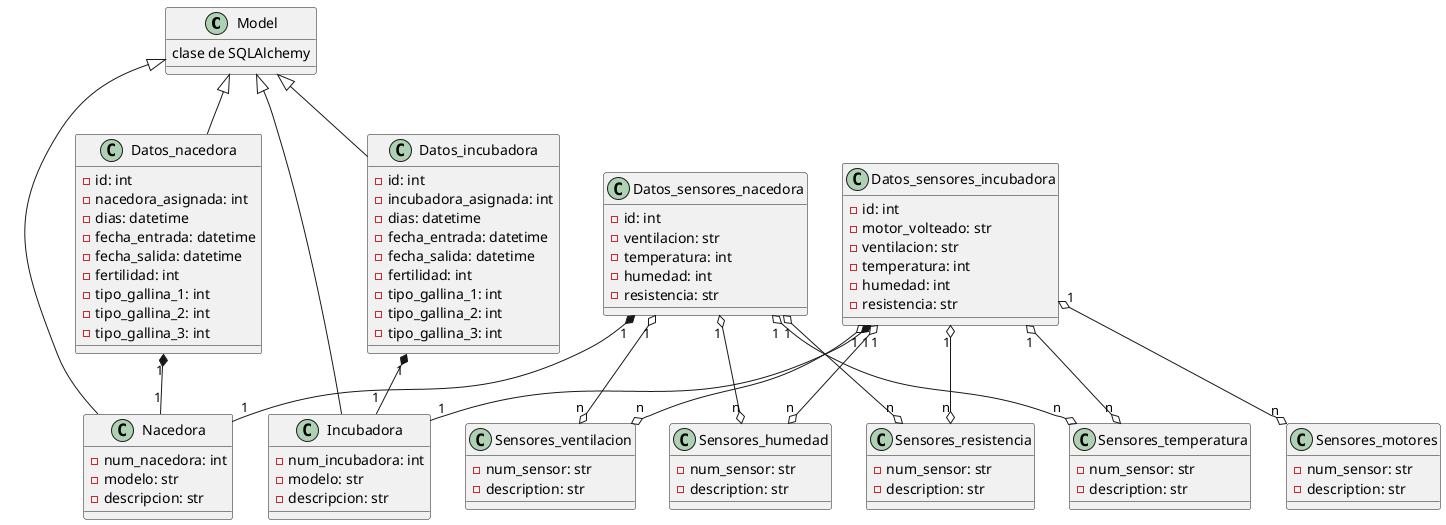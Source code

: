 @startuml Diagram de Clases
class Model {
 clase de SQLAlchemy
}

class Incubadora {
    - num_incubadora: int
    - modelo: str 
    - descripcion: str
}

class Nacedora {
    - num_nacedora: int
    - modelo: str 
    - descripcion: str
}

class Datos_incubadora {
    - id: int 
    - incubadora_asignada: int
    - dias: datetime 
    - fecha_entrada: datetime 
    - fecha_salida: datetime 
    - fertilidad: int 
    - tipo_gallina_1: int 
    - tipo_gallina_2: int 
    - tipo_gallina_3: int 
}

class Datos_nacedora {
    - id: int 
    - nacedora_asignada: int
    - dias: datetime 
    - fecha_entrada: datetime 
    - fecha_salida: datetime 
    - fertilidad: int 
    - tipo_gallina_1: int 
    - tipo_gallina_2: int 
    - tipo_gallina_3: int 
}

class Datos_sensores_incubadora{
    - id: int 
    - motor_volteado: str 
    - ventilacion: str 
    - temperatura: int 
    - humedad: int 
    - resistencia: str 
}

class Datos_sensores_nacedora{
    - id: int 
    - ventilacion: str 
    - temperatura: int 
    - humedad: int 
    - resistencia: str 
}

class Sensores_humedad {
    - num_sensor: str
    - description: str
}

class Sensores_motores {
    - num_sensor: str
    - description: str
}

class Sensores_resistencia {
    - num_sensor: str
    - description: str
}

class Sensores_temperatura {
    - num_sensor: str
    - description: str
}

class Sensores_ventilacion {
    - num_sensor: str
    - description: str
}

Model <|-- Incubadora
Datos_incubadora "1" *-- "1" Incubadora
Model <|-- Datos_incubadora
Datos_sensores_incubadora "1" *-- "1" Incubadora
Datos_sensores_incubadora "1" o--o "n" Sensores_humedad
Datos_sensores_incubadora "1" o--o "n" Sensores_motores
Datos_sensores_incubadora "1" o--o "n" Sensores_resistencia
Datos_sensores_incubadora "1" o--o "n" Sensores_temperatura
Datos_sensores_incubadora "1" o--o "n" Sensores_ventilacion


Model <|-- Nacedora
Datos_nacedora "1" *-- "1" Nacedora
Model <|-- Datos_nacedora
Datos_sensores_nacedora "1" *-- "1" Nacedora
Datos_sensores_nacedora "1" o--o "n" Sensores_humedad
Datos_sensores_nacedora "1" o--o "n" Sensores_resistencia
Datos_sensores_nacedora "1" o--o "n" Sensores_temperatura
Datos_sensores_nacedora "1" o--o "n" Sensores_ventilacion

@enduml